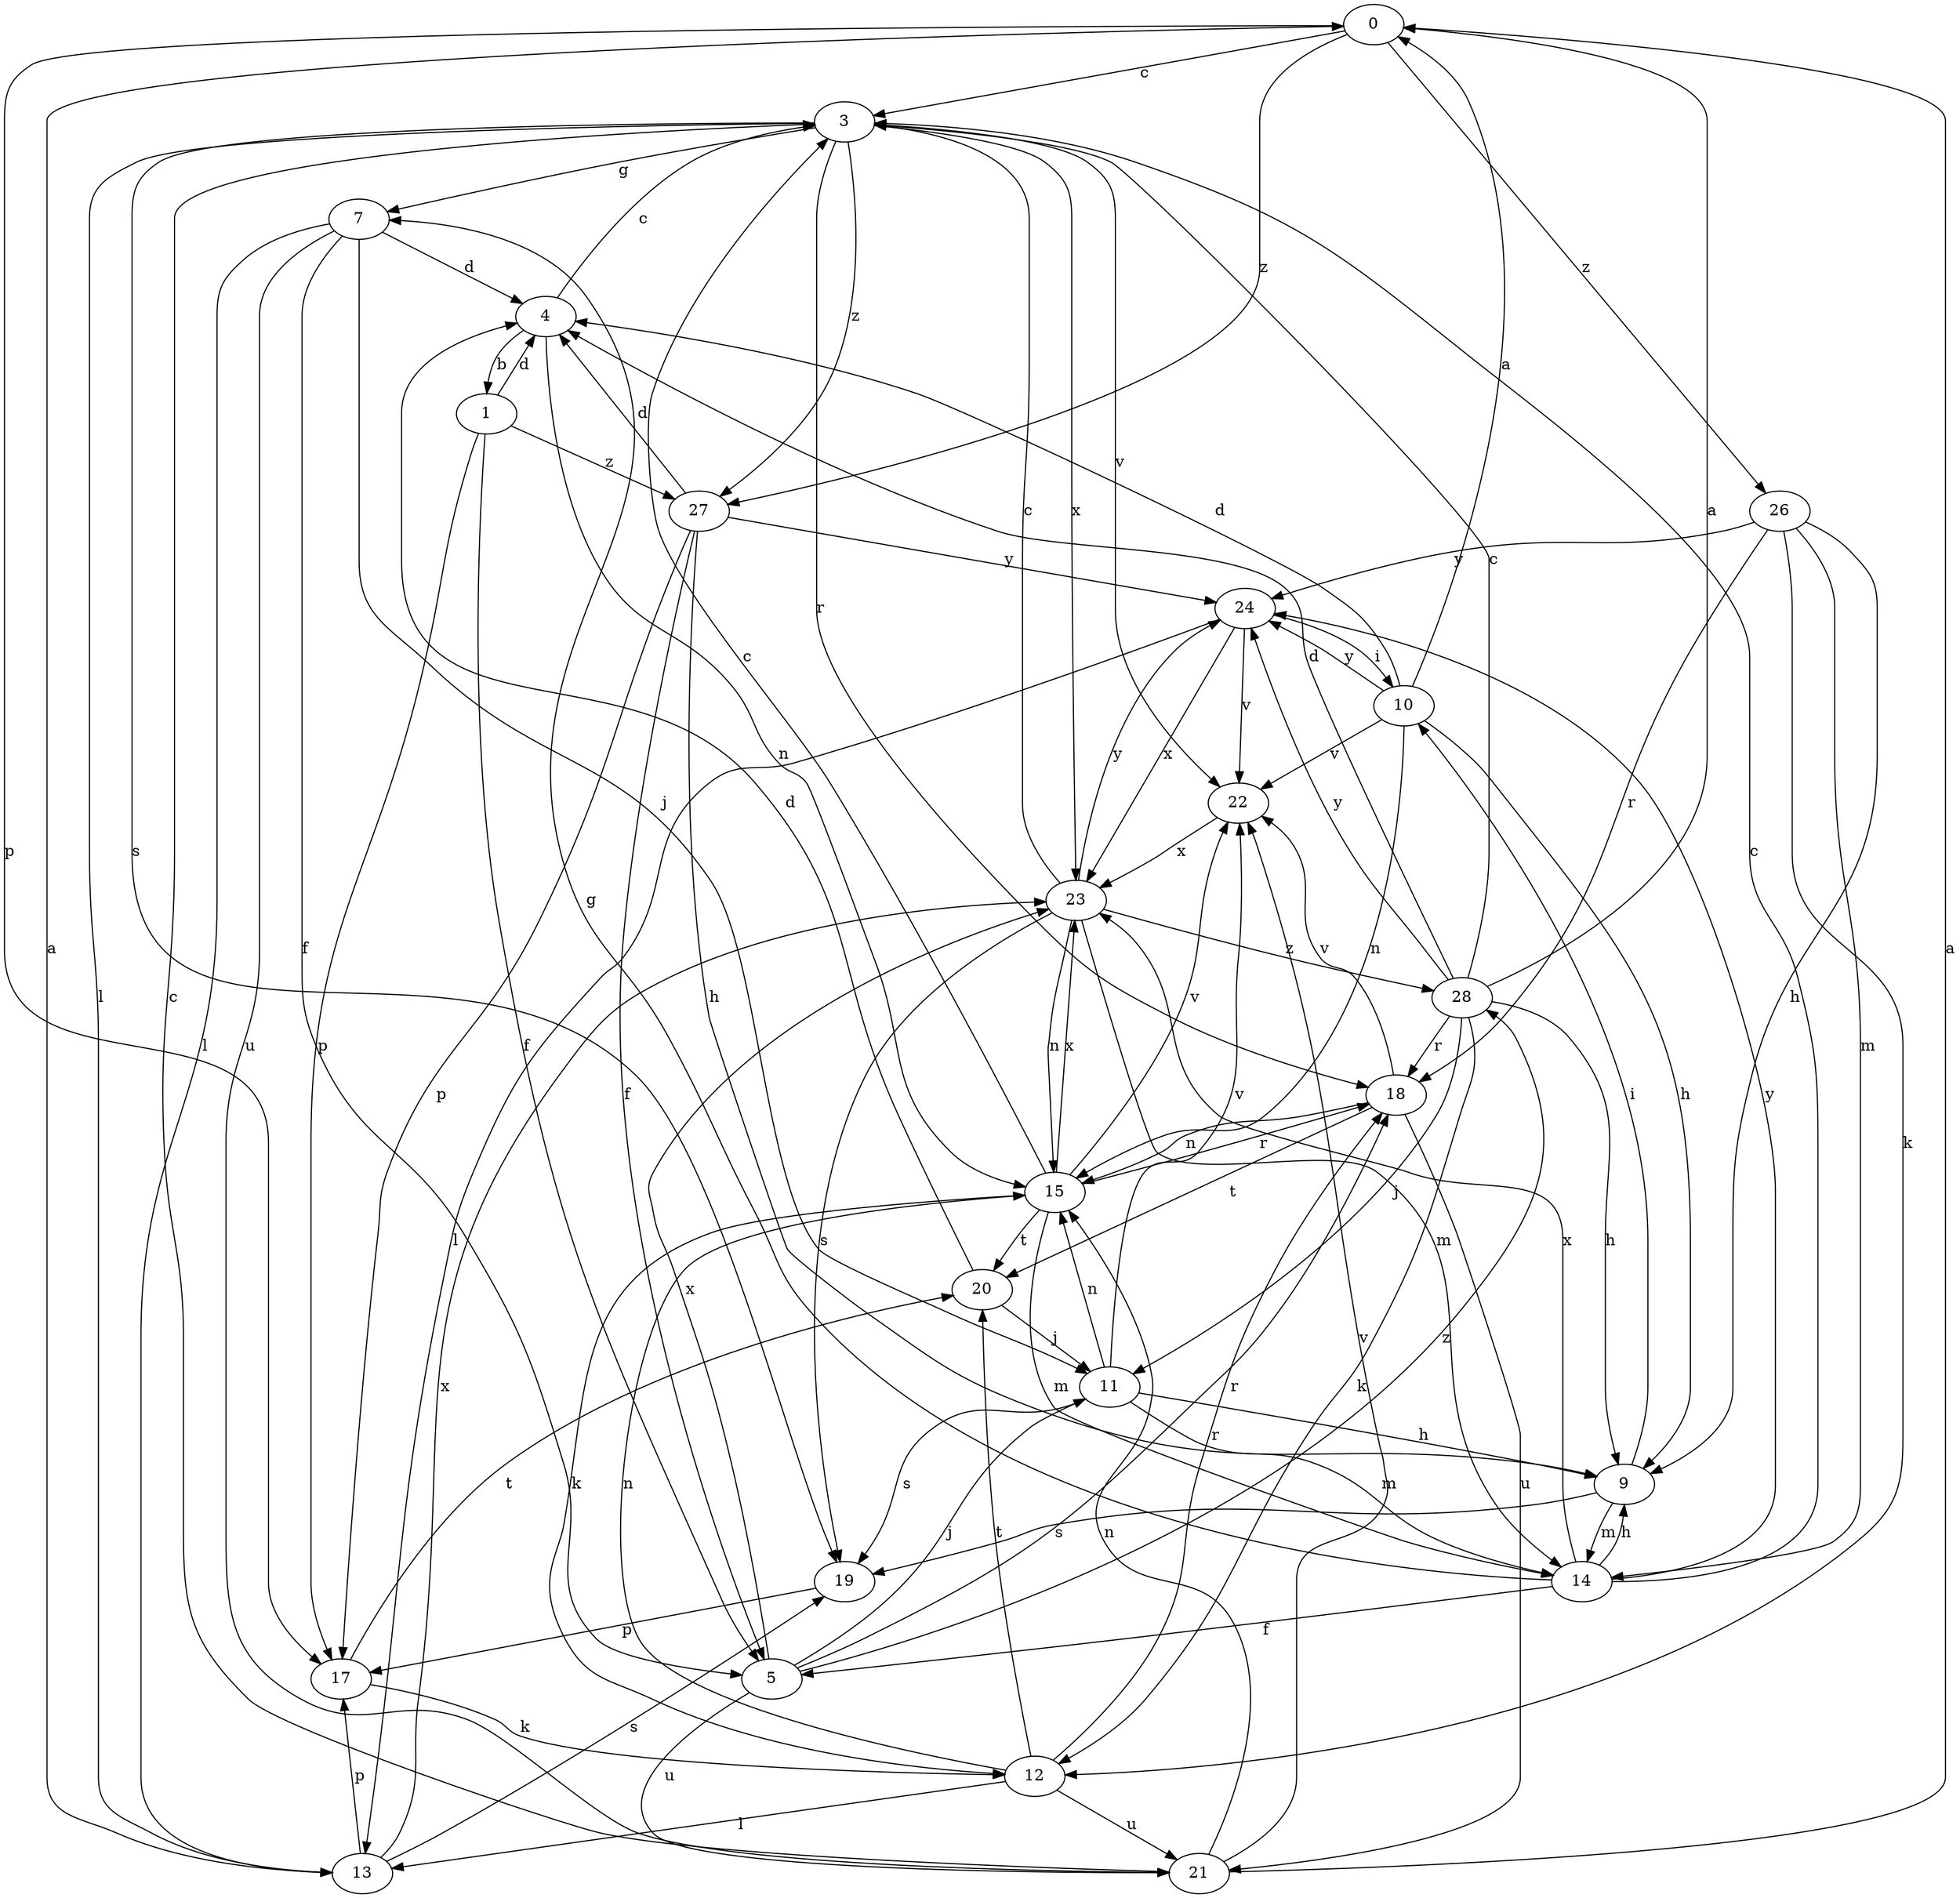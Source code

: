 strict digraph  {
0;
1;
3;
4;
5;
7;
9;
10;
11;
12;
13;
14;
15;
17;
18;
19;
20;
21;
22;
23;
24;
26;
27;
28;
0 -> 3  [label=c];
0 -> 17  [label=p];
0 -> 26  [label=z];
0 -> 27  [label=z];
1 -> 4  [label=d];
1 -> 5  [label=f];
1 -> 17  [label=p];
1 -> 27  [label=z];
3 -> 7  [label=g];
3 -> 13  [label=l];
3 -> 18  [label=r];
3 -> 19  [label=s];
3 -> 22  [label=v];
3 -> 23  [label=x];
3 -> 27  [label=z];
4 -> 1  [label=b];
4 -> 3  [label=c];
4 -> 15  [label=n];
5 -> 11  [label=j];
5 -> 18  [label=r];
5 -> 21  [label=u];
5 -> 23  [label=x];
5 -> 28  [label=z];
7 -> 4  [label=d];
7 -> 5  [label=f];
7 -> 11  [label=j];
7 -> 13  [label=l];
7 -> 21  [label=u];
9 -> 10  [label=i];
9 -> 14  [label=m];
9 -> 19  [label=s];
10 -> 0  [label=a];
10 -> 4  [label=d];
10 -> 9  [label=h];
10 -> 15  [label=n];
10 -> 22  [label=v];
10 -> 24  [label=y];
11 -> 9  [label=h];
11 -> 14  [label=m];
11 -> 15  [label=n];
11 -> 19  [label=s];
11 -> 22  [label=v];
12 -> 13  [label=l];
12 -> 15  [label=n];
12 -> 18  [label=r];
12 -> 20  [label=t];
12 -> 21  [label=u];
13 -> 0  [label=a];
13 -> 17  [label=p];
13 -> 19  [label=s];
13 -> 23  [label=x];
14 -> 3  [label=c];
14 -> 5  [label=f];
14 -> 7  [label=g];
14 -> 9  [label=h];
14 -> 23  [label=x];
14 -> 24  [label=y];
15 -> 3  [label=c];
15 -> 12  [label=k];
15 -> 14  [label=m];
15 -> 18  [label=r];
15 -> 20  [label=t];
15 -> 22  [label=v];
15 -> 23  [label=x];
17 -> 12  [label=k];
17 -> 20  [label=t];
18 -> 15  [label=n];
18 -> 20  [label=t];
18 -> 21  [label=u];
18 -> 22  [label=v];
19 -> 17  [label=p];
20 -> 4  [label=d];
20 -> 11  [label=j];
21 -> 0  [label=a];
21 -> 3  [label=c];
21 -> 15  [label=n];
21 -> 22  [label=v];
22 -> 23  [label=x];
23 -> 3  [label=c];
23 -> 14  [label=m];
23 -> 15  [label=n];
23 -> 19  [label=s];
23 -> 24  [label=y];
23 -> 28  [label=z];
24 -> 10  [label=i];
24 -> 13  [label=l];
24 -> 22  [label=v];
24 -> 23  [label=x];
26 -> 9  [label=h];
26 -> 12  [label=k];
26 -> 14  [label=m];
26 -> 18  [label=r];
26 -> 24  [label=y];
27 -> 4  [label=d];
27 -> 5  [label=f];
27 -> 9  [label=h];
27 -> 17  [label=p];
27 -> 24  [label=y];
28 -> 0  [label=a];
28 -> 3  [label=c];
28 -> 4  [label=d];
28 -> 9  [label=h];
28 -> 11  [label=j];
28 -> 12  [label=k];
28 -> 18  [label=r];
28 -> 24  [label=y];
}
